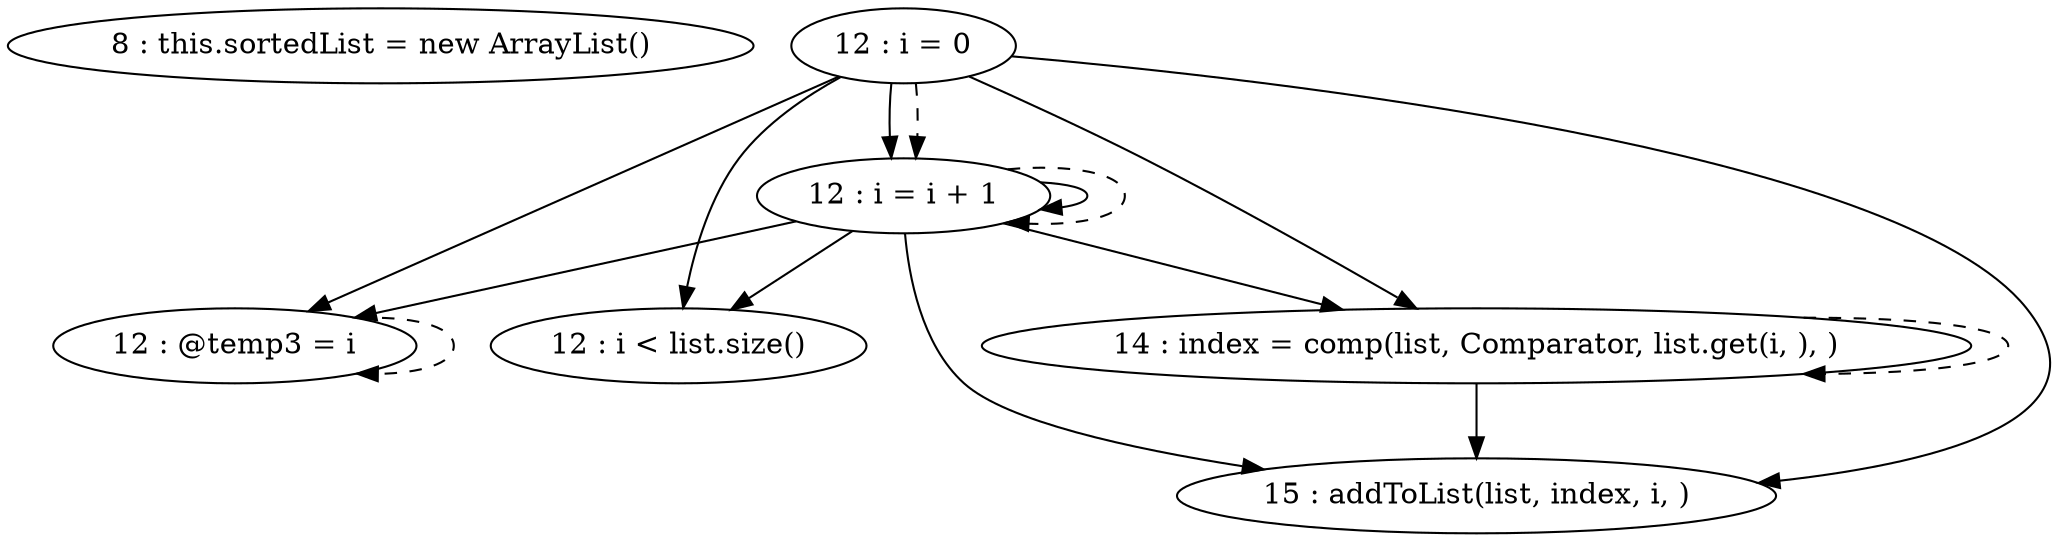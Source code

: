 digraph G {
"8 : this.sortedList = new ArrayList()"
"12 : i = 0"
"12 : i = 0" -> "12 : @temp3 = i"
"12 : i = 0" -> "12 : i < list.size()"
"12 : i = 0" -> "12 : i = i + 1"
"12 : i = 0" -> "15 : addToList(list, index, i, )"
"12 : i = 0" -> "14 : index = comp(list, Comparator, list.get(i, ), )"
"12 : i = 0" -> "12 : i = i + 1" [style=dashed]
"12 : i < list.size()"
"14 : index = comp(list, Comparator, list.get(i, ), )"
"14 : index = comp(list, Comparator, list.get(i, ), )" -> "15 : addToList(list, index, i, )"
"14 : index = comp(list, Comparator, list.get(i, ), )" -> "14 : index = comp(list, Comparator, list.get(i, ), )" [style=dashed]
"15 : addToList(list, index, i, )"
"12 : @temp3 = i"
"12 : @temp3 = i" -> "12 : @temp3 = i" [style=dashed]
"12 : i = i + 1"
"12 : i = i + 1" -> "12 : @temp3 = i"
"12 : i = i + 1" -> "12 : i < list.size()"
"12 : i = i + 1" -> "12 : i = i + 1"
"12 : i = i + 1" -> "15 : addToList(list, index, i, )"
"12 : i = i + 1" -> "14 : index = comp(list, Comparator, list.get(i, ), )"
"12 : i = i + 1" -> "12 : i = i + 1" [style=dashed]
}